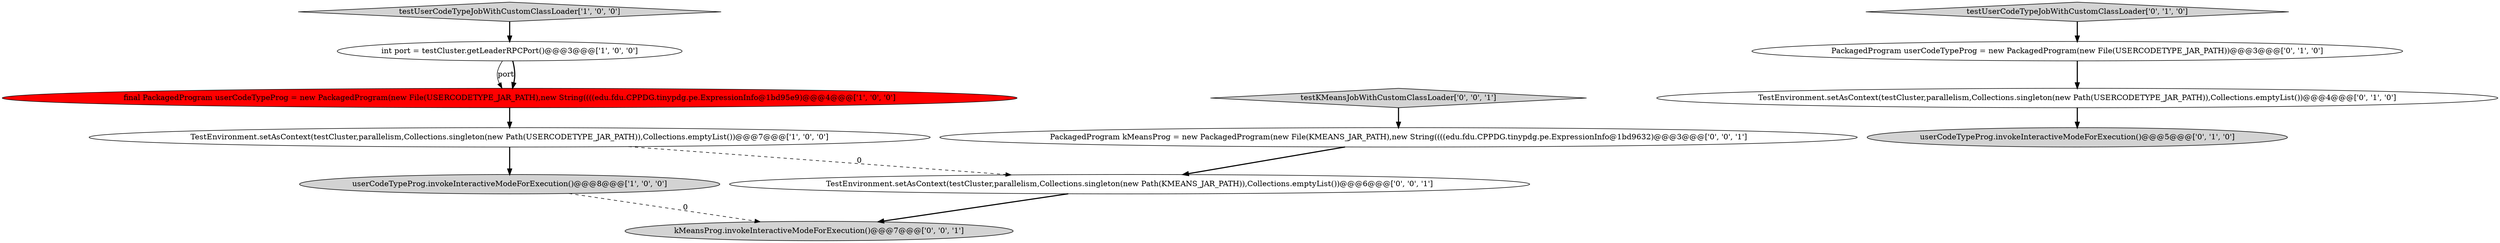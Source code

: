 digraph {
11 [style = filled, label = "PackagedProgram kMeansProg = new PackagedProgram(new File(KMEANS_JAR_PATH),new String((((edu.fdu.CPPDG.tinypdg.pe.ExpressionInfo@1bd9632)@@@3@@@['0', '0', '1']", fillcolor = white, shape = ellipse image = "AAA0AAABBB3BBB"];
8 [style = filled, label = "TestEnvironment.setAsContext(testCluster,parallelism,Collections.singleton(new Path(USERCODETYPE_JAR_PATH)),Collections.emptyList())@@@4@@@['0', '1', '0']", fillcolor = white, shape = ellipse image = "AAA0AAABBB2BBB"];
6 [style = filled, label = "userCodeTypeProg.invokeInteractiveModeForExecution()@@@5@@@['0', '1', '0']", fillcolor = lightgray, shape = ellipse image = "AAA0AAABBB2BBB"];
2 [style = filled, label = "int port = testCluster.getLeaderRPCPort()@@@3@@@['1', '0', '0']", fillcolor = white, shape = ellipse image = "AAA0AAABBB1BBB"];
3 [style = filled, label = "TestEnvironment.setAsContext(testCluster,parallelism,Collections.singleton(new Path(USERCODETYPE_JAR_PATH)),Collections.emptyList())@@@7@@@['1', '0', '0']", fillcolor = white, shape = ellipse image = "AAA0AAABBB1BBB"];
10 [style = filled, label = "kMeansProg.invokeInteractiveModeForExecution()@@@7@@@['0', '0', '1']", fillcolor = lightgray, shape = ellipse image = "AAA0AAABBB3BBB"];
4 [style = filled, label = "final PackagedProgram userCodeTypeProg = new PackagedProgram(new File(USERCODETYPE_JAR_PATH),new String((((edu.fdu.CPPDG.tinypdg.pe.ExpressionInfo@1bd95e9)@@@4@@@['1', '0', '0']", fillcolor = red, shape = ellipse image = "AAA1AAABBB1BBB"];
9 [style = filled, label = "testKMeansJobWithCustomClassLoader['0', '0', '1']", fillcolor = lightgray, shape = diamond image = "AAA0AAABBB3BBB"];
12 [style = filled, label = "TestEnvironment.setAsContext(testCluster,parallelism,Collections.singleton(new Path(KMEANS_JAR_PATH)),Collections.emptyList())@@@6@@@['0', '0', '1']", fillcolor = white, shape = ellipse image = "AAA0AAABBB3BBB"];
0 [style = filled, label = "testUserCodeTypeJobWithCustomClassLoader['1', '0', '0']", fillcolor = lightgray, shape = diamond image = "AAA0AAABBB1BBB"];
5 [style = filled, label = "PackagedProgram userCodeTypeProg = new PackagedProgram(new File(USERCODETYPE_JAR_PATH))@@@3@@@['0', '1', '0']", fillcolor = white, shape = ellipse image = "AAA0AAABBB2BBB"];
7 [style = filled, label = "testUserCodeTypeJobWithCustomClassLoader['0', '1', '0']", fillcolor = lightgray, shape = diamond image = "AAA0AAABBB2BBB"];
1 [style = filled, label = "userCodeTypeProg.invokeInteractiveModeForExecution()@@@8@@@['1', '0', '0']", fillcolor = lightgray, shape = ellipse image = "AAA0AAABBB1BBB"];
2->4 [style = solid, label="port"];
4->3 [style = bold, label=""];
5->8 [style = bold, label=""];
7->5 [style = bold, label=""];
8->6 [style = bold, label=""];
11->12 [style = bold, label=""];
12->10 [style = bold, label=""];
1->10 [style = dashed, label="0"];
3->12 [style = dashed, label="0"];
9->11 [style = bold, label=""];
3->1 [style = bold, label=""];
2->4 [style = bold, label=""];
0->2 [style = bold, label=""];
}
